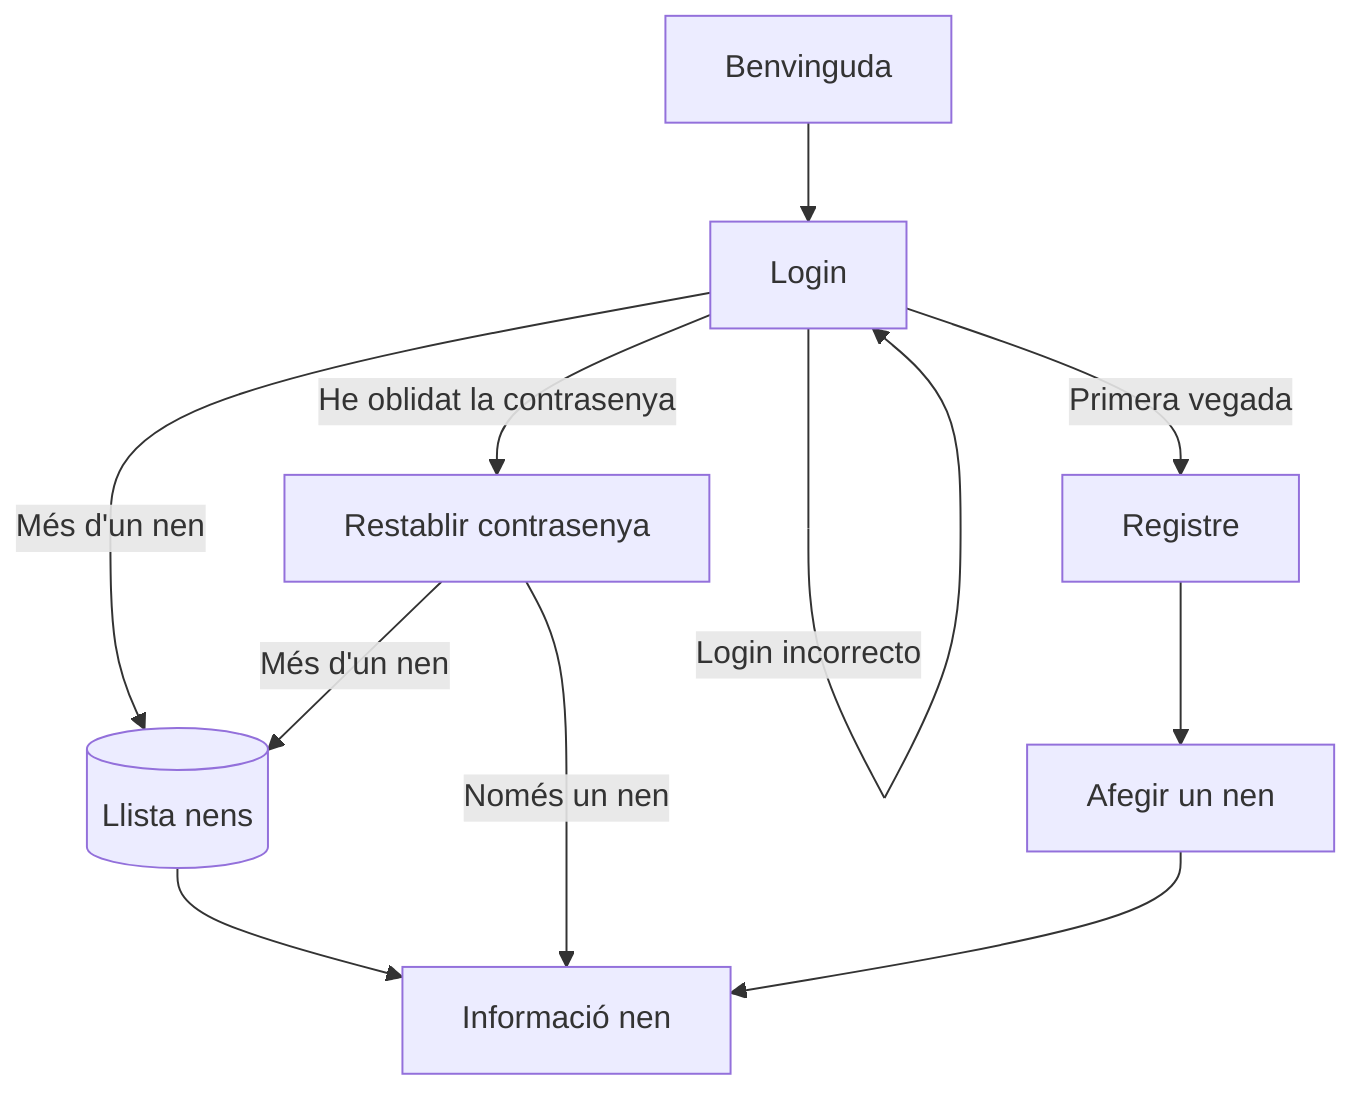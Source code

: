 flowchart TD
    A[Benvinguda] --> B[Login]
    %% Comentarios explicativos para Login %%
    %% || Pantalla: Login ||  
    %% || Inputs: Usuari (email o username) i Contrasenya ||
    %% || Botó: "Iniciar sessió", "Registrar-se", "He oblidat la contrasenya" ||
    
    B-->|Login incorrecto| B
    B -->|Més d'un nen| D[(Llista nens)] 
    %% || Pantalla: Llista nens ||
    %% || Mostra els nens assignats al cuidador ||
    %% || Opcions: Seleccionar nen || Botó: "Afegir un nen nou" ||

    D --> E[Informació nen]
    %% || Pantalla: Informació nen ||
    %% || Mostra el registre de temps amb el pegat del nen ||
    %% || Opcions: Editar informació, afegir temps || Botó: "Tornar" ||

    B -->|Primera vegada| F[Registre]
    %% || Pantalla: Registre ||
    %% || Formulari amb camps: Nom, Usuari, Email, Contrasenya ||
    %% || Botó: "Registrar-se" ||

    F --> G[Afegir un nen]
    %% || Pantalla: Afegir un nen ||
    %% || Formulari amb camps: Nom del nen, Edat, tractament (hores o percentatge) ||
    %% || Botó: "Afegir" ||

    B -->|He oblidat la contrasenya| H[Restablir contrasenya]
    %% || Pantalla: Restablir contrasenya ||
    %% || Formulari amb camp: Email, nova contrasenya ||
    %% || Botó: "Enviar enllaç de restabliment" ||
    
    H -->|Només un nen| E
    H -->|Més d'un nen| D
    G --> E